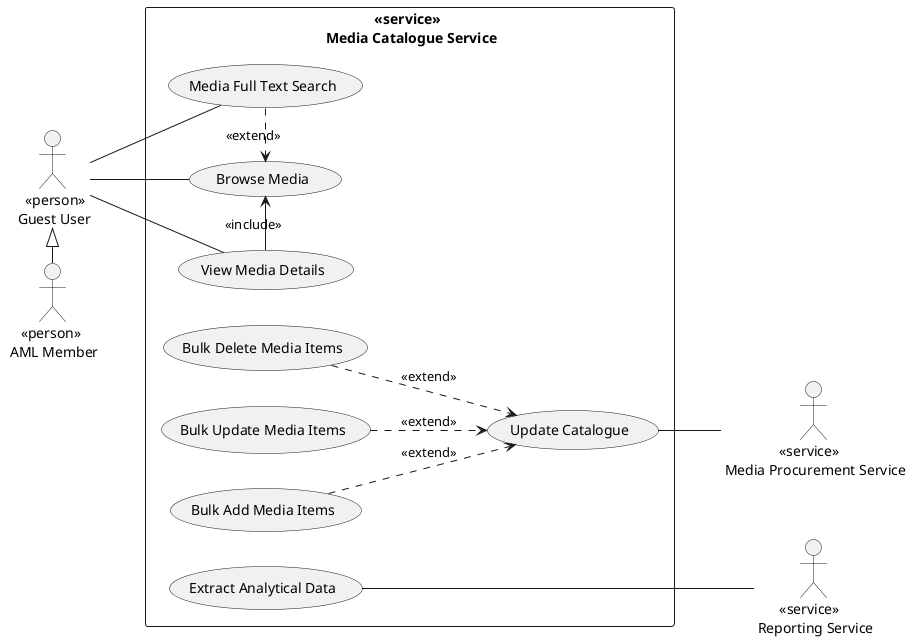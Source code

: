 @startuml media-catalogue

left to right direction

rectangle "<<service>> \n Media Catalogue Service" {
    (Browse Media) as browse_media
    (Media Full Text Search) as search_media
    (View Media Details) as view_media
    (Update Catalogue) as update_catalogue
    (Bulk Add Media Items) as bulk_add
    (Bulk Update Media Items) as bulk_update
    (Bulk Delete Media Items) as bulk_delete
    (Extract Analytical Data) as export_data
}

:   <<person>> \n Guest User: as guest_user
:    <<person>> \n AML Member: as aml_member
:                <<service>> \n Media Procurement Service: as media_procurement_service
:       <<service>> \n Reporting Service: as reporting_service

guest_user <|-r-- aml_member

browse_media <.l. search_media: <<extend>>
browse_media <-l- view_media: <<include>>
update_catalogue <.u. bulk_add: <<extend>>
update_catalogue <.u. bulk_update: <<extend>>
update_catalogue <.u. bulk_delete: <<extend>>

guest_user -- browse_media
guest_user -- search_media
guest_user -- view_media

update_catalogue -d- media_procurement_service
export_data -d-- reporting_service

@enduml